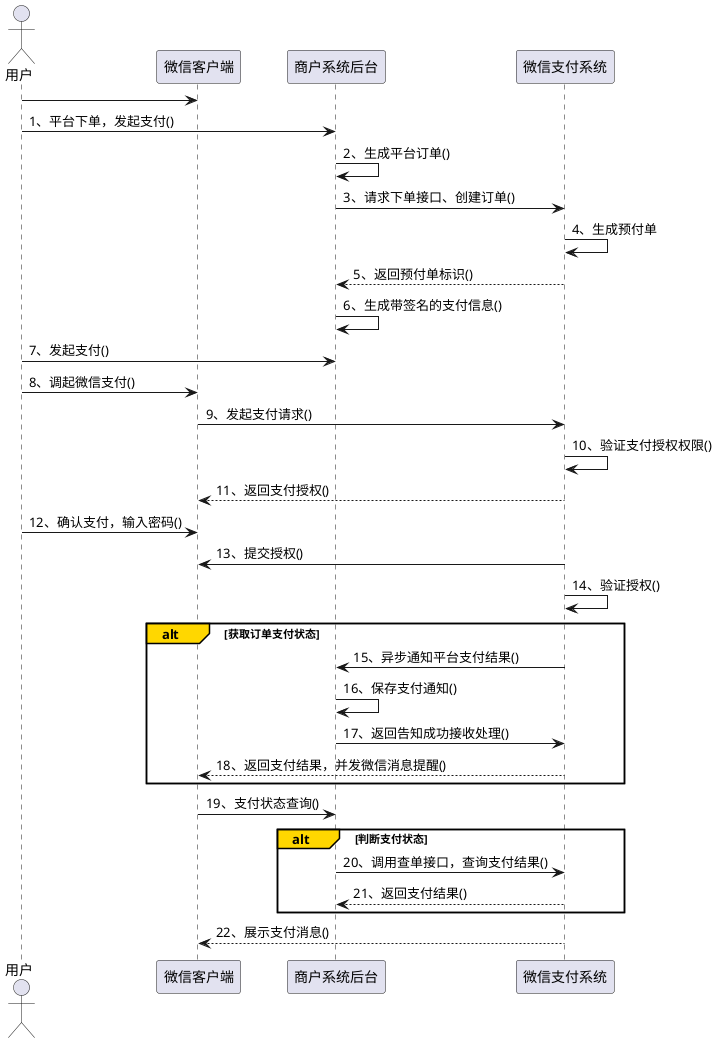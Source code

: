 https://plantuml.com/zh/

@startuml
actor 用户

用户 -> 微信客户端

用户 -> 商户系统后台: 1、平台下单，发起支付()

商户系统后台 -> 商户系统后台: 2、生成平台订单()

商户系统后台 -> 微信支付系统: 3、请求下单接口、创建订单()

微信支付系统 -> 微信支付系统: 4、生成预付单

微信支付系统 --> 商户系统后台: 5、返回预付单标识()

商户系统后台 -> 商户系统后台: 6、生成带签名的支付信息()

用户 -> 商户系统后台: 7、发起支付()

用户 -> 微信客户端: 8、调起微信支付()

微信客户端 -> 微信支付系统: 9、发起支付请求()

微信支付系统 -> 微信支付系统: 10、验证支付授权权限()

微信支付系统 --> 微信客户端: 11、返回支付授权()

用户 -> 微信客户端: 12、确认支付，输入密码()

微信支付系统 -> 微信客户端: 13、提交授权()

微信支付系统 -> 微信支付系统: 14、验证授权()

alt#Gold 获取订单支付状态

微信支付系统 -> 商户系统后台: 15、异步通知平台支付结果()

商户系统后台 -> 商户系统后台: 16、保存支付通知()

商户系统后台 -> 微信支付系统: 17、返回告知成功接收处理()

微信支付系统 --> 微信客户端: 18、返回支付结果，并发微信消息提醒()
end

微信客户端 -> 商户系统后台: 19、支付状态查询()

alt#Gold 判断支付状态
商户系统后台 -> 微信支付系统: 20、调用查单接口，查询支付结果()
微信支付系统 --> 商户系统后台: 21、返回支付结果()
end

微信支付系统 --> 微信客户端: 22、展示支付消息()


@enduml